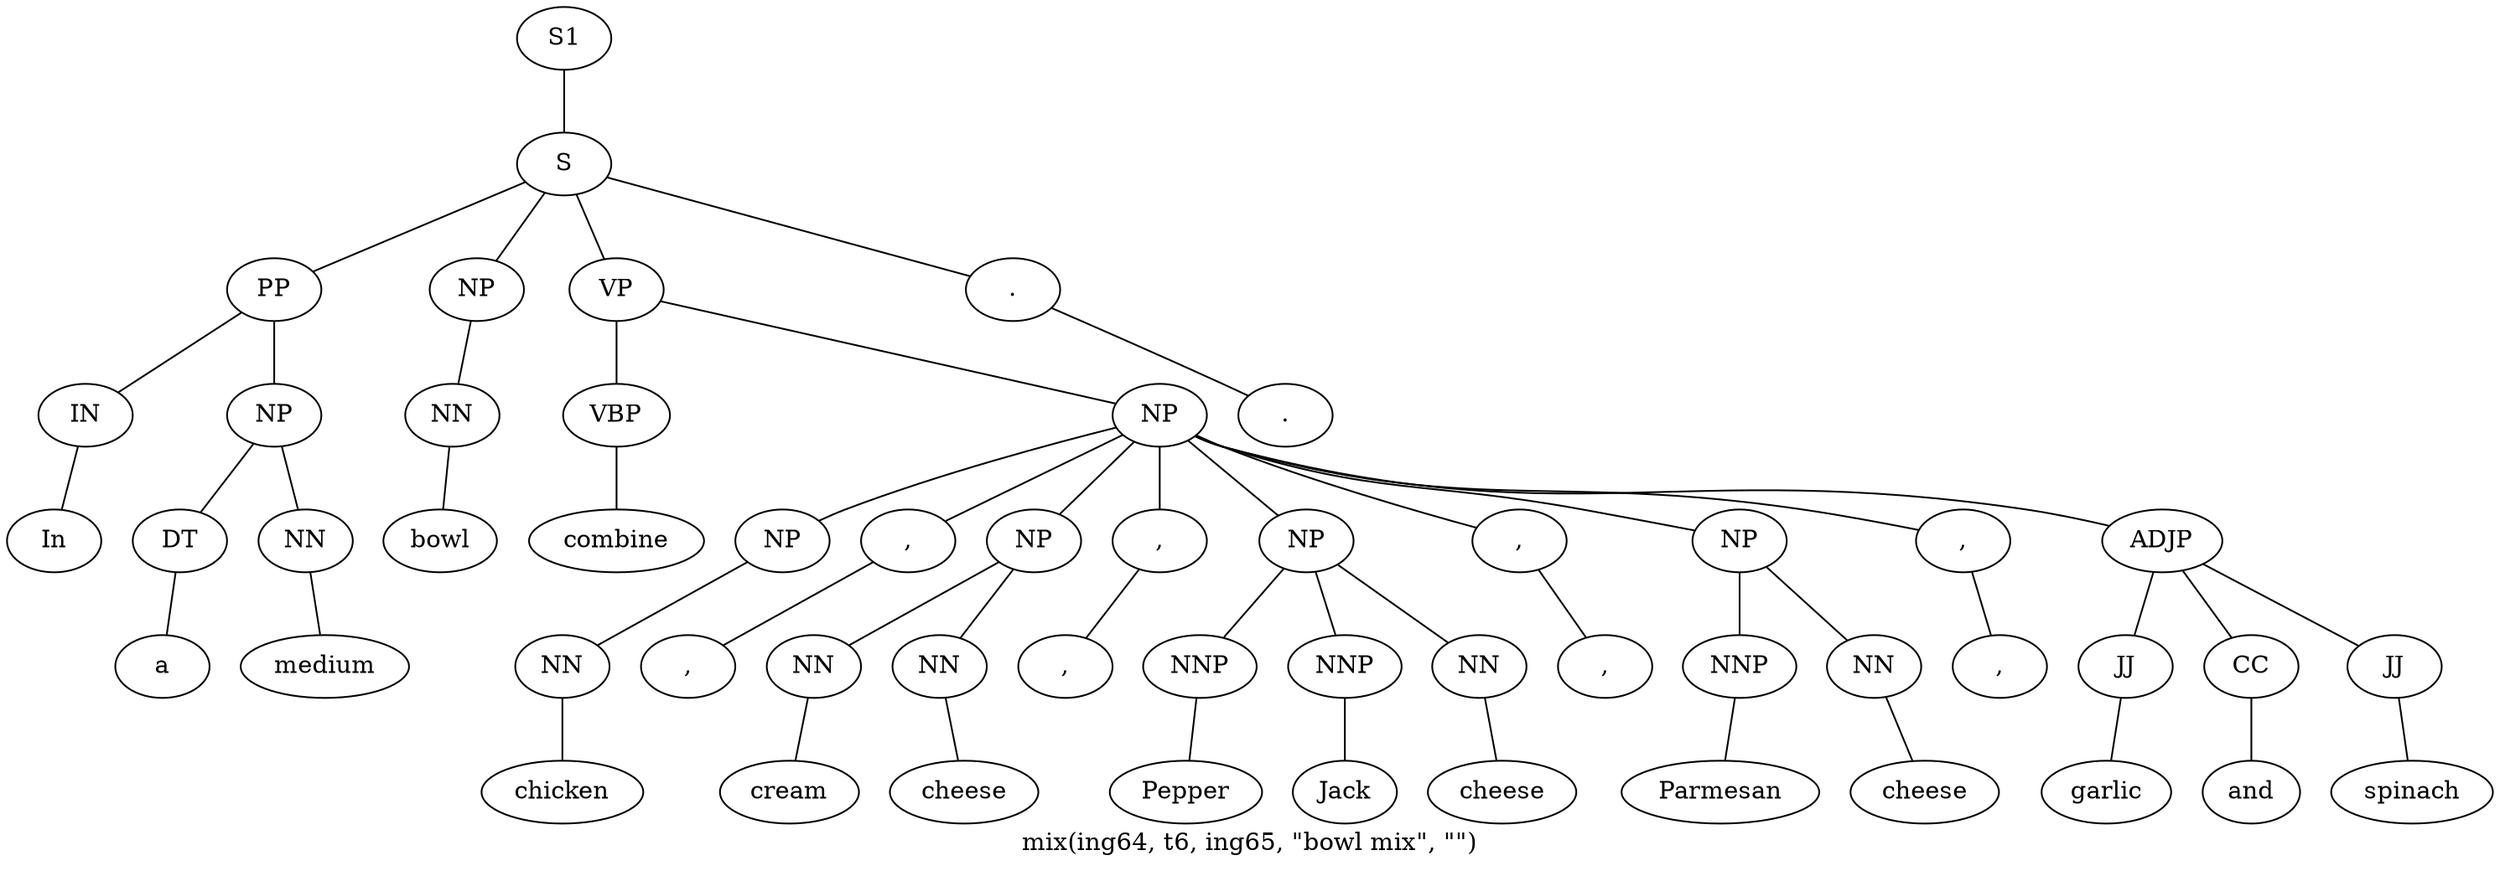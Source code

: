 graph SyntaxGraph {
	label = "mix(ing64, t6, ing65, \"bowl mix\", \"\")";
	Node0 [label="S1"];
	Node1 [label="S"];
	Node2 [label="PP"];
	Node3 [label="IN"];
	Node4 [label="In"];
	Node5 [label="NP"];
	Node6 [label="DT"];
	Node7 [label="a"];
	Node8 [label="NN"];
	Node9 [label="medium"];
	Node10 [label="NP"];
	Node11 [label="NN"];
	Node12 [label="bowl"];
	Node13 [label="VP"];
	Node14 [label="VBP"];
	Node15 [label="combine"];
	Node16 [label="NP"];
	Node17 [label="NP"];
	Node18 [label="NN"];
	Node19 [label="chicken"];
	Node20 [label=","];
	Node21 [label=","];
	Node22 [label="NP"];
	Node23 [label="NN"];
	Node24 [label="cream"];
	Node25 [label="NN"];
	Node26 [label="cheese"];
	Node27 [label=","];
	Node28 [label=","];
	Node29 [label="NP"];
	Node30 [label="NNP"];
	Node31 [label="Pepper"];
	Node32 [label="NNP"];
	Node33 [label="Jack"];
	Node34 [label="NN"];
	Node35 [label="cheese"];
	Node36 [label=","];
	Node37 [label=","];
	Node38 [label="NP"];
	Node39 [label="NNP"];
	Node40 [label="Parmesan"];
	Node41 [label="NN"];
	Node42 [label="cheese"];
	Node43 [label=","];
	Node44 [label=","];
	Node45 [label="ADJP"];
	Node46 [label="JJ"];
	Node47 [label="garlic"];
	Node48 [label="CC"];
	Node49 [label="and"];
	Node50 [label="JJ"];
	Node51 [label="spinach"];
	Node52 [label="."];
	Node53 [label="."];

	Node0 -- Node1;
	Node1 -- Node2;
	Node1 -- Node10;
	Node1 -- Node13;
	Node1 -- Node52;
	Node2 -- Node3;
	Node2 -- Node5;
	Node3 -- Node4;
	Node5 -- Node6;
	Node5 -- Node8;
	Node6 -- Node7;
	Node8 -- Node9;
	Node10 -- Node11;
	Node11 -- Node12;
	Node13 -- Node14;
	Node13 -- Node16;
	Node14 -- Node15;
	Node16 -- Node17;
	Node16 -- Node20;
	Node16 -- Node22;
	Node16 -- Node27;
	Node16 -- Node29;
	Node16 -- Node36;
	Node16 -- Node38;
	Node16 -- Node43;
	Node16 -- Node45;
	Node17 -- Node18;
	Node18 -- Node19;
	Node20 -- Node21;
	Node22 -- Node23;
	Node22 -- Node25;
	Node23 -- Node24;
	Node25 -- Node26;
	Node27 -- Node28;
	Node29 -- Node30;
	Node29 -- Node32;
	Node29 -- Node34;
	Node30 -- Node31;
	Node32 -- Node33;
	Node34 -- Node35;
	Node36 -- Node37;
	Node38 -- Node39;
	Node38 -- Node41;
	Node39 -- Node40;
	Node41 -- Node42;
	Node43 -- Node44;
	Node45 -- Node46;
	Node45 -- Node48;
	Node45 -- Node50;
	Node46 -- Node47;
	Node48 -- Node49;
	Node50 -- Node51;
	Node52 -- Node53;
}